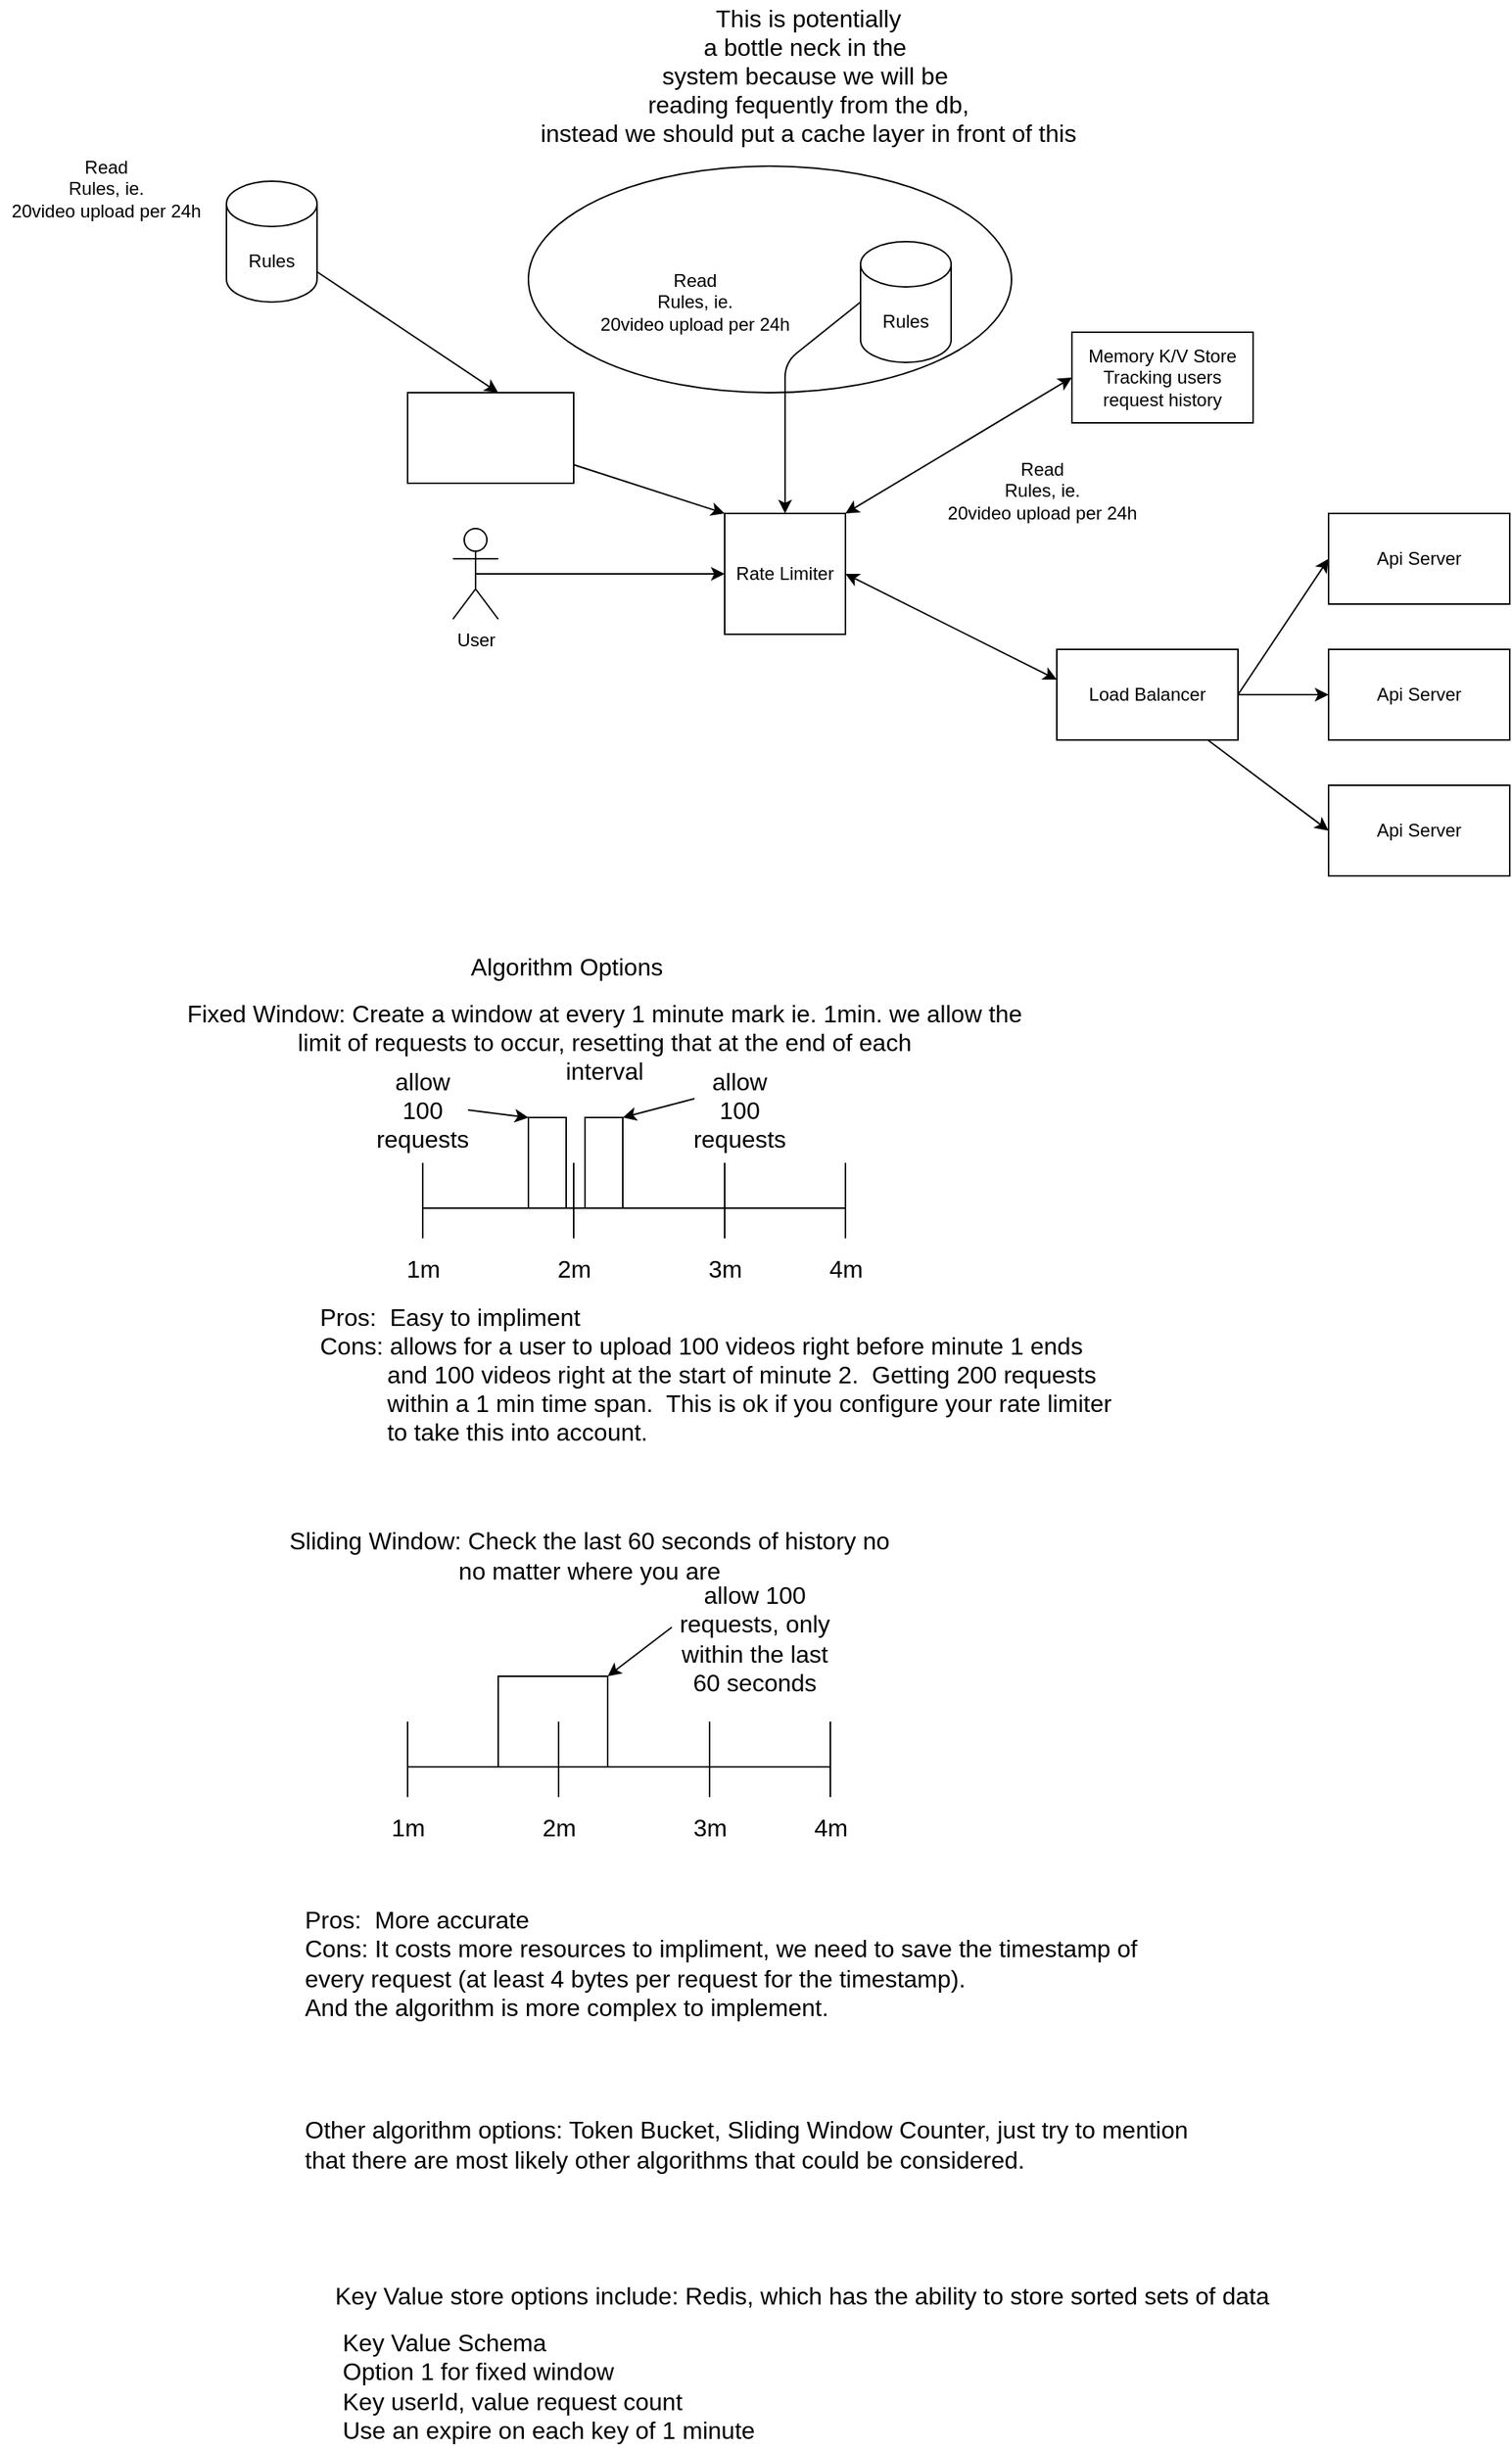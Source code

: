 <mxfile>
    <diagram id="IedV9jMbBiFSaS1-au_x" name="Page-1">
        <mxGraphModel dx="1188" dy="805" grid="1" gridSize="10" guides="1" tooltips="1" connect="1" arrows="1" fold="1" page="0" pageScale="1" pageWidth="850" pageHeight="1100" math="0" shadow="0">
            <root>
                <mxCell id="0"/>
                <mxCell id="1" parent="0"/>
                <mxCell id="68" value="" style="ellipse;whiteSpace=wrap;html=1;fontSize=16;" vertex="1" parent="1">
                    <mxGeometry x="120" y="-30" width="320" height="150" as="geometry"/>
                </mxCell>
                <mxCell id="58" value="" style="rounded=0;whiteSpace=wrap;html=1;fontSize=16;" vertex="1" parent="1">
                    <mxGeometry x="100" y="970" width="72.5" height="60" as="geometry"/>
                </mxCell>
                <mxCell id="15" style="edgeStyle=none;html=1;exitX=1;exitY=0.5;exitDx=0;exitDy=0;startArrow=classic;startFill=1;" parent="1" source="2" edge="1">
                    <mxGeometry relative="1" as="geometry">
                        <mxPoint x="470" y="310" as="targetPoint"/>
                    </mxGeometry>
                </mxCell>
                <mxCell id="21" style="edgeStyle=none;html=1;exitX=1;exitY=0;exitDx=0;exitDy=0;entryX=0;entryY=0.5;entryDx=0;entryDy=0;startArrow=classic;startFill=1;" edge="1" parent="1" source="2" target="20">
                    <mxGeometry relative="1" as="geometry"/>
                </mxCell>
                <mxCell id="2" value="Rate Limiter" style="whiteSpace=wrap;html=1;aspect=fixed;" parent="1" vertex="1">
                    <mxGeometry x="250" y="200" width="80" height="80" as="geometry"/>
                </mxCell>
                <mxCell id="5" style="edgeStyle=none;html=1;exitX=0.5;exitY=0.5;exitDx=0;exitDy=0;exitPerimeter=0;entryX=0;entryY=0.5;entryDx=0;entryDy=0;" parent="1" source="4" target="2" edge="1">
                    <mxGeometry relative="1" as="geometry"/>
                </mxCell>
                <mxCell id="4" value="User" style="shape=umlActor;verticalLabelPosition=bottom;verticalAlign=top;html=1;outlineConnect=0;" parent="1" vertex="1">
                    <mxGeometry x="70" y="210" width="30" height="60" as="geometry"/>
                </mxCell>
                <mxCell id="11" style="edgeStyle=none;html=1;exitX=0;exitY=0.5;exitDx=0;exitDy=0;exitPerimeter=0;entryX=0.5;entryY=0;entryDx=0;entryDy=0;startArrow=none;startFill=0;endArrow=classic;endFill=1;" parent="1" source="9" target="2" edge="1">
                    <mxGeometry relative="1" as="geometry">
                        <Array as="points">
                            <mxPoint x="290" y="100"/>
                        </Array>
                    </mxGeometry>
                </mxCell>
                <mxCell id="9" value="Rules" style="shape=cylinder3;whiteSpace=wrap;html=1;boundedLbl=1;backgroundOutline=1;size=15;" parent="1" vertex="1">
                    <mxGeometry x="340" y="20" width="60" height="80" as="geometry"/>
                </mxCell>
                <mxCell id="12" value="Api Server" style="rounded=0;whiteSpace=wrap;html=1;" parent="1" vertex="1">
                    <mxGeometry x="650" y="200" width="120" height="60" as="geometry"/>
                </mxCell>
                <mxCell id="13" value="Api Server" style="rounded=0;whiteSpace=wrap;html=1;" parent="1" vertex="1">
                    <mxGeometry x="650" y="290" width="120" height="60" as="geometry"/>
                </mxCell>
                <mxCell id="14" value="Api Server" style="rounded=0;whiteSpace=wrap;html=1;" parent="1" vertex="1">
                    <mxGeometry x="650" y="380" width="120" height="60" as="geometry"/>
                </mxCell>
                <mxCell id="17" style="edgeStyle=none;html=1;exitX=1;exitY=0.5;exitDx=0;exitDy=0;entryX=0;entryY=0.5;entryDx=0;entryDy=0;" parent="1" source="16" target="12" edge="1">
                    <mxGeometry relative="1" as="geometry"/>
                </mxCell>
                <mxCell id="18" style="edgeStyle=none;html=1;entryX=0;entryY=0.5;entryDx=0;entryDy=0;" parent="1" source="16" target="13" edge="1">
                    <mxGeometry relative="1" as="geometry"/>
                </mxCell>
                <mxCell id="19" style="edgeStyle=none;html=1;entryX=0;entryY=0.5;entryDx=0;entryDy=0;" parent="1" source="16" target="14" edge="1">
                    <mxGeometry relative="1" as="geometry"/>
                </mxCell>
                <mxCell id="16" value="Load Balancer" style="rounded=0;whiteSpace=wrap;html=1;" parent="1" vertex="1">
                    <mxGeometry x="470" y="290" width="120" height="60" as="geometry"/>
                </mxCell>
                <mxCell id="20" value="Memory K/V Store&lt;br&gt;Tracking users request history" style="rounded=0;whiteSpace=wrap;html=1;" vertex="1" parent="1">
                    <mxGeometry x="480" y="80" width="120" height="60" as="geometry"/>
                </mxCell>
                <mxCell id="22" value="Read&lt;br&gt;Rules, ie.&lt;br&gt;20video upload per 24h&lt;br&gt;" style="text;html=1;align=center;verticalAlign=middle;resizable=0;points=[];autosize=1;strokeColor=none;fillColor=none;" vertex="1" parent="1">
                    <mxGeometry x="160" y="35" width="140" height="50" as="geometry"/>
                </mxCell>
                <mxCell id="23" value="Read&lt;br&gt;Rules, ie.&lt;br&gt;20video upload per 24h&lt;br&gt;" style="text;html=1;align=center;verticalAlign=middle;resizable=0;points=[];autosize=1;strokeColor=none;fillColor=none;" vertex="1" parent="1">
                    <mxGeometry x="390" y="160" width="140" height="50" as="geometry"/>
                </mxCell>
                <mxCell id="24" value="&lt;font style=&quot;font-size: 16px&quot;&gt;Algorithm Options&lt;br&gt;&lt;br&gt;&lt;/font&gt;" style="text;html=1;align=center;verticalAlign=middle;resizable=0;points=[];autosize=1;strokeColor=none;fillColor=none;" vertex="1" parent="1">
                    <mxGeometry x="75" y="490" width="140" height="40" as="geometry"/>
                </mxCell>
                <mxCell id="26" value="" style="endArrow=none;html=1;fontSize=16;" edge="1" parent="1">
                    <mxGeometry width="50" height="50" relative="1" as="geometry">
                        <mxPoint x="50" y="660" as="sourcePoint"/>
                        <mxPoint x="330" y="660" as="targetPoint"/>
                    </mxGeometry>
                </mxCell>
                <mxCell id="27" value="Fixed Window: Create a window at every 1 minute mark ie. 1min. we allow the&lt;br&gt;limit of requests to occur, resetting that at the end of each&lt;br&gt;interval" style="text;html=1;align=center;verticalAlign=middle;resizable=0;points=[];autosize=1;strokeColor=none;fillColor=none;fontSize=16;" vertex="1" parent="1">
                    <mxGeometry x="-115" y="520" width="570" height="60" as="geometry"/>
                </mxCell>
                <mxCell id="28" value="" style="endArrow=none;html=1;fontSize=16;" edge="1" parent="1">
                    <mxGeometry width="50" height="50" relative="1" as="geometry">
                        <mxPoint x="50" y="680" as="sourcePoint"/>
                        <mxPoint x="50" y="630" as="targetPoint"/>
                        <Array as="points">
                            <mxPoint x="50" y="660"/>
                        </Array>
                    </mxGeometry>
                </mxCell>
                <mxCell id="31" value="" style="endArrow=none;html=1;fontSize=16;" edge="1" parent="1">
                    <mxGeometry width="50" height="50" relative="1" as="geometry">
                        <mxPoint x="150" y="680" as="sourcePoint"/>
                        <mxPoint x="150" y="630" as="targetPoint"/>
                        <Array as="points">
                            <mxPoint x="150" y="660"/>
                        </Array>
                    </mxGeometry>
                </mxCell>
                <mxCell id="33" value="" style="endArrow=none;html=1;fontSize=16;" edge="1" parent="1">
                    <mxGeometry width="50" height="50" relative="1" as="geometry">
                        <mxPoint x="330" y="680" as="sourcePoint"/>
                        <mxPoint x="330" y="630" as="targetPoint"/>
                        <Array as="points">
                            <mxPoint x="330" y="660"/>
                        </Array>
                    </mxGeometry>
                </mxCell>
                <mxCell id="34" value="" style="endArrow=none;html=1;fontSize=16;" edge="1" parent="1">
                    <mxGeometry width="50" height="50" relative="1" as="geometry">
                        <mxPoint x="250" y="680" as="sourcePoint"/>
                        <mxPoint x="250" y="630" as="targetPoint"/>
                        <Array as="points">
                            <mxPoint x="250" y="660"/>
                        </Array>
                    </mxGeometry>
                </mxCell>
                <mxCell id="35" value="1m" style="text;html=1;align=center;verticalAlign=middle;resizable=0;points=[];autosize=1;strokeColor=none;fillColor=none;fontSize=16;" vertex="1" parent="1">
                    <mxGeometry x="30" y="690" width="40" height="20" as="geometry"/>
                </mxCell>
                <mxCell id="36" value="2m" style="text;html=1;align=center;verticalAlign=middle;resizable=0;points=[];autosize=1;strokeColor=none;fillColor=none;fontSize=16;" vertex="1" parent="1">
                    <mxGeometry x="130" y="690" width="40" height="20" as="geometry"/>
                </mxCell>
                <mxCell id="37" value="3m" style="text;html=1;align=center;verticalAlign=middle;resizable=0;points=[];autosize=1;strokeColor=none;fillColor=none;fontSize=16;" vertex="1" parent="1">
                    <mxGeometry x="230" y="690" width="40" height="20" as="geometry"/>
                </mxCell>
                <mxCell id="38" value="4m" style="text;html=1;align=center;verticalAlign=middle;resizable=0;points=[];autosize=1;strokeColor=none;fillColor=none;fontSize=16;" vertex="1" parent="1">
                    <mxGeometry x="310" y="690" width="40" height="20" as="geometry"/>
                </mxCell>
                <mxCell id="39" value="" style="rounded=0;whiteSpace=wrap;html=1;fontSize=16;" vertex="1" parent="1">
                    <mxGeometry x="120" y="600" width="25" height="60" as="geometry"/>
                </mxCell>
                <mxCell id="40" value="" style="rounded=0;whiteSpace=wrap;html=1;fontSize=16;" vertex="1" parent="1">
                    <mxGeometry x="157.5" y="600" width="25" height="60" as="geometry"/>
                </mxCell>
                <mxCell id="43" style="edgeStyle=none;html=1;exitX=1;exitY=0.5;exitDx=0;exitDy=0;entryX=0;entryY=0;entryDx=0;entryDy=0;fontSize=16;startArrow=none;startFill=0;endArrow=classic;endFill=1;" edge="1" parent="1" source="41" target="39">
                    <mxGeometry relative="1" as="geometry"/>
                </mxCell>
                <mxCell id="41" value="allow 100 requests" style="text;html=1;strokeColor=none;fillColor=none;align=center;verticalAlign=middle;whiteSpace=wrap;rounded=0;fontSize=16;" vertex="1" parent="1">
                    <mxGeometry x="20" y="580" width="60" height="30" as="geometry"/>
                </mxCell>
                <mxCell id="44" style="edgeStyle=none;html=1;exitX=0;exitY=0.25;exitDx=0;exitDy=0;entryX=1;entryY=0;entryDx=0;entryDy=0;fontSize=16;startArrow=none;startFill=0;endArrow=classic;endFill=1;" edge="1" parent="1" source="42" target="40">
                    <mxGeometry relative="1" as="geometry"/>
                </mxCell>
                <mxCell id="42" value="allow 100 requests" style="text;html=1;strokeColor=none;fillColor=none;align=center;verticalAlign=middle;whiteSpace=wrap;rounded=0;fontSize=16;" vertex="1" parent="1">
                    <mxGeometry x="230" y="580" width="60" height="30" as="geometry"/>
                </mxCell>
                <mxCell id="45" value="Pros:&amp;nbsp; Easy to impliment&lt;br&gt;Cons: allows for a user to upload 100 videos right before minute 1 ends&lt;br&gt;&lt;span style=&quot;white-space: pre&quot;&gt;&#9;&lt;/span&gt;&amp;nbsp; and 100 videos right at the start of minute 2.&amp;nbsp; Getting 200 requests&amp;nbsp;&lt;br&gt;&lt;span style=&quot;white-space: pre&quot;&gt;&#9;&lt;/span&gt;&amp;nbsp; within a 1 min time span.&amp;nbsp; This is ok if you configure your rate limiter&lt;br&gt;&lt;span style=&quot;white-space: pre&quot;&gt;&#9;&lt;/span&gt;&amp;nbsp; to take this into account." style="text;html=1;align=left;verticalAlign=middle;resizable=0;points=[];autosize=1;strokeColor=none;fillColor=none;fontSize=16;" vertex="1" parent="1">
                    <mxGeometry x="-20" y="720" width="540" height="100" as="geometry"/>
                </mxCell>
                <mxCell id="47" value="" style="endArrow=none;html=1;fontSize=16;" edge="1" parent="1">
                    <mxGeometry width="50" height="50" relative="1" as="geometry">
                        <mxPoint x="40" y="1030" as="sourcePoint"/>
                        <mxPoint x="320" y="1030" as="targetPoint"/>
                    </mxGeometry>
                </mxCell>
                <mxCell id="48" value="Sliding Window: Check the last 60 seconds of history no&lt;br&gt;no matter where you are" style="text;html=1;align=center;verticalAlign=middle;resizable=0;points=[];autosize=1;strokeColor=none;fillColor=none;fontSize=16;" vertex="1" parent="1">
                    <mxGeometry x="-45" y="870" width="410" height="40" as="geometry"/>
                </mxCell>
                <mxCell id="49" value="" style="endArrow=none;html=1;fontSize=16;" edge="1" parent="1">
                    <mxGeometry width="50" height="50" relative="1" as="geometry">
                        <mxPoint x="40" y="1050" as="sourcePoint"/>
                        <mxPoint x="40" y="1000" as="targetPoint"/>
                        <Array as="points">
                            <mxPoint x="40" y="1030"/>
                        </Array>
                    </mxGeometry>
                </mxCell>
                <mxCell id="51" value="" style="endArrow=none;html=1;fontSize=16;" edge="1" parent="1">
                    <mxGeometry width="50" height="50" relative="1" as="geometry">
                        <mxPoint x="320" y="1050" as="sourcePoint"/>
                        <mxPoint x="320" y="1000" as="targetPoint"/>
                        <Array as="points">
                            <mxPoint x="320" y="1030"/>
                        </Array>
                    </mxGeometry>
                </mxCell>
                <mxCell id="50" value="" style="endArrow=none;html=1;fontSize=16;" edge="1" parent="1">
                    <mxGeometry width="50" height="50" relative="1" as="geometry">
                        <mxPoint x="140" y="1050" as="sourcePoint"/>
                        <mxPoint x="140" y="1000" as="targetPoint"/>
                        <Array as="points">
                            <mxPoint x="140" y="1030"/>
                        </Array>
                    </mxGeometry>
                </mxCell>
                <mxCell id="52" value="" style="endArrow=none;html=1;fontSize=16;" edge="1" parent="1">
                    <mxGeometry width="50" height="50" relative="1" as="geometry">
                        <mxPoint x="240" y="1050" as="sourcePoint"/>
                        <mxPoint x="240" y="1000" as="targetPoint"/>
                        <Array as="points">
                            <mxPoint x="240" y="1030"/>
                        </Array>
                    </mxGeometry>
                </mxCell>
                <mxCell id="53" value="1m" style="text;html=1;align=center;verticalAlign=middle;resizable=0;points=[];autosize=1;strokeColor=none;fillColor=none;fontSize=16;" vertex="1" parent="1">
                    <mxGeometry x="20" y="1060" width="40" height="20" as="geometry"/>
                </mxCell>
                <mxCell id="54" value="2m" style="text;html=1;align=center;verticalAlign=middle;resizable=0;points=[];autosize=1;strokeColor=none;fillColor=none;fontSize=16;" vertex="1" parent="1">
                    <mxGeometry x="120" y="1060" width="40" height="20" as="geometry"/>
                </mxCell>
                <mxCell id="55" value="3m" style="text;html=1;align=center;verticalAlign=middle;resizable=0;points=[];autosize=1;strokeColor=none;fillColor=none;fontSize=16;" vertex="1" parent="1">
                    <mxGeometry x="220" y="1060" width="40" height="20" as="geometry"/>
                </mxCell>
                <mxCell id="56" value="4m" style="text;html=1;align=center;verticalAlign=middle;resizable=0;points=[];autosize=1;strokeColor=none;fillColor=none;fontSize=16;" vertex="1" parent="1">
                    <mxGeometry x="300" y="1060" width="40" height="20" as="geometry"/>
                </mxCell>
                <mxCell id="61" style="edgeStyle=none;html=1;exitX=0;exitY=0.25;exitDx=0;exitDy=0;entryX=1;entryY=0;entryDx=0;entryDy=0;fontSize=16;startArrow=none;startFill=0;endArrow=classic;endFill=1;" edge="1" source="62" target="58" parent="1">
                    <mxGeometry relative="1" as="geometry"/>
                </mxCell>
                <mxCell id="62" value="allow 100 requests, only within the last 60 seconds" style="text;html=1;strokeColor=none;fillColor=none;align=center;verticalAlign=middle;whiteSpace=wrap;rounded=0;fontSize=16;" vertex="1" parent="1">
                    <mxGeometry x="215" y="930" width="110" height="30" as="geometry"/>
                </mxCell>
                <mxCell id="63" value="Pros:&amp;nbsp; More accurate&lt;br&gt;Cons: It costs more resources to impliment, we need to save the timestamp of&lt;br&gt;every request (at least 4 bytes per request for the timestamp).&lt;br&gt;And the algorithm is more complex to implement." style="text;html=1;align=left;verticalAlign=middle;resizable=0;points=[];autosize=1;strokeColor=none;fillColor=none;fontSize=16;" vertex="1" parent="1">
                    <mxGeometry x="-30" y="1120" width="570" height="80" as="geometry"/>
                </mxCell>
                <mxCell id="65" value="Other algorithm options: Token Bucket, Sliding Window Counter, just try to mention&lt;br&gt;that there are most likely other algorithms that could be considered." style="text;html=1;align=left;verticalAlign=middle;resizable=0;points=[];autosize=1;strokeColor=none;fillColor=none;fontSize=16;" vertex="1" parent="1">
                    <mxGeometry x="-30" y="1260" width="600" height="40" as="geometry"/>
                </mxCell>
                <mxCell id="66" value="Key Value store options include: Redis, which has the ability to store sorted sets of data" style="text;html=1;align=left;verticalAlign=middle;resizable=0;points=[];autosize=1;strokeColor=none;fillColor=none;fontSize=16;" vertex="1" parent="1">
                    <mxGeometry x="-10" y="1370" width="630" height="20" as="geometry"/>
                </mxCell>
                <mxCell id="67" value="Key Value Schema&lt;br&gt;Option 1 for fixed window&lt;br&gt;Key userId, value request count&lt;br&gt;Use an expire on each key of 1 minute" style="text;html=1;align=left;verticalAlign=middle;resizable=0;points=[];autosize=1;strokeColor=none;fillColor=none;fontSize=16;" vertex="1" parent="1">
                    <mxGeometry x="-5" y="1400" width="290" height="80" as="geometry"/>
                </mxCell>
                <mxCell id="69" value="This is potentially&lt;br&gt;a bottle neck in the&amp;nbsp;&lt;br&gt;system because we will be&amp;nbsp;&lt;br&gt;reading fequently from the db,&lt;br&gt;instead we should put a cache layer in front of this&lt;br&gt;" style="text;html=1;align=center;verticalAlign=middle;resizable=0;points=[];autosize=1;strokeColor=none;fillColor=none;fontSize=16;" vertex="1" parent="1">
                    <mxGeometry x="120" y="-140" width="370" height="100" as="geometry"/>
                </mxCell>
                <mxCell id="70" value="Read&lt;br&gt;Rules, ie.&lt;br&gt;20video upload per 24h&lt;br&gt;" style="text;html=1;align=center;verticalAlign=middle;resizable=0;points=[];autosize=1;strokeColor=none;fillColor=none;" vertex="1" parent="1">
                    <mxGeometry x="-230" y="-40" width="140" height="50" as="geometry"/>
                </mxCell>
                <mxCell id="73" style="edgeStyle=none;html=1;fontSize=16;startArrow=none;startFill=0;endArrow=classic;endFill=1;" edge="1" parent="1" source="71">
                    <mxGeometry relative="1" as="geometry">
                        <mxPoint x="100" y="120" as="targetPoint"/>
                    </mxGeometry>
                </mxCell>
                <mxCell id="71" value="Rules" style="shape=cylinder3;whiteSpace=wrap;html=1;boundedLbl=1;backgroundOutline=1;size=15;" vertex="1" parent="1">
                    <mxGeometry x="-80" y="-20" width="60" height="80" as="geometry"/>
                </mxCell>
                <mxCell id="75" style="edgeStyle=none;html=1;entryX=0;entryY=0;entryDx=0;entryDy=0;fontSize=16;startArrow=none;startFill=0;endArrow=classic;endFill=1;" edge="1" parent="1" source="74" target="2">
                    <mxGeometry relative="1" as="geometry"/>
                </mxCell>
                <mxCell id="74" value="" style="rounded=0;whiteSpace=wrap;html=1;fontSize=16;" vertex="1" parent="1">
                    <mxGeometry x="40" y="120" width="110" height="60" as="geometry"/>
                </mxCell>
            </root>
        </mxGraphModel>
    </diagram>
</mxfile>